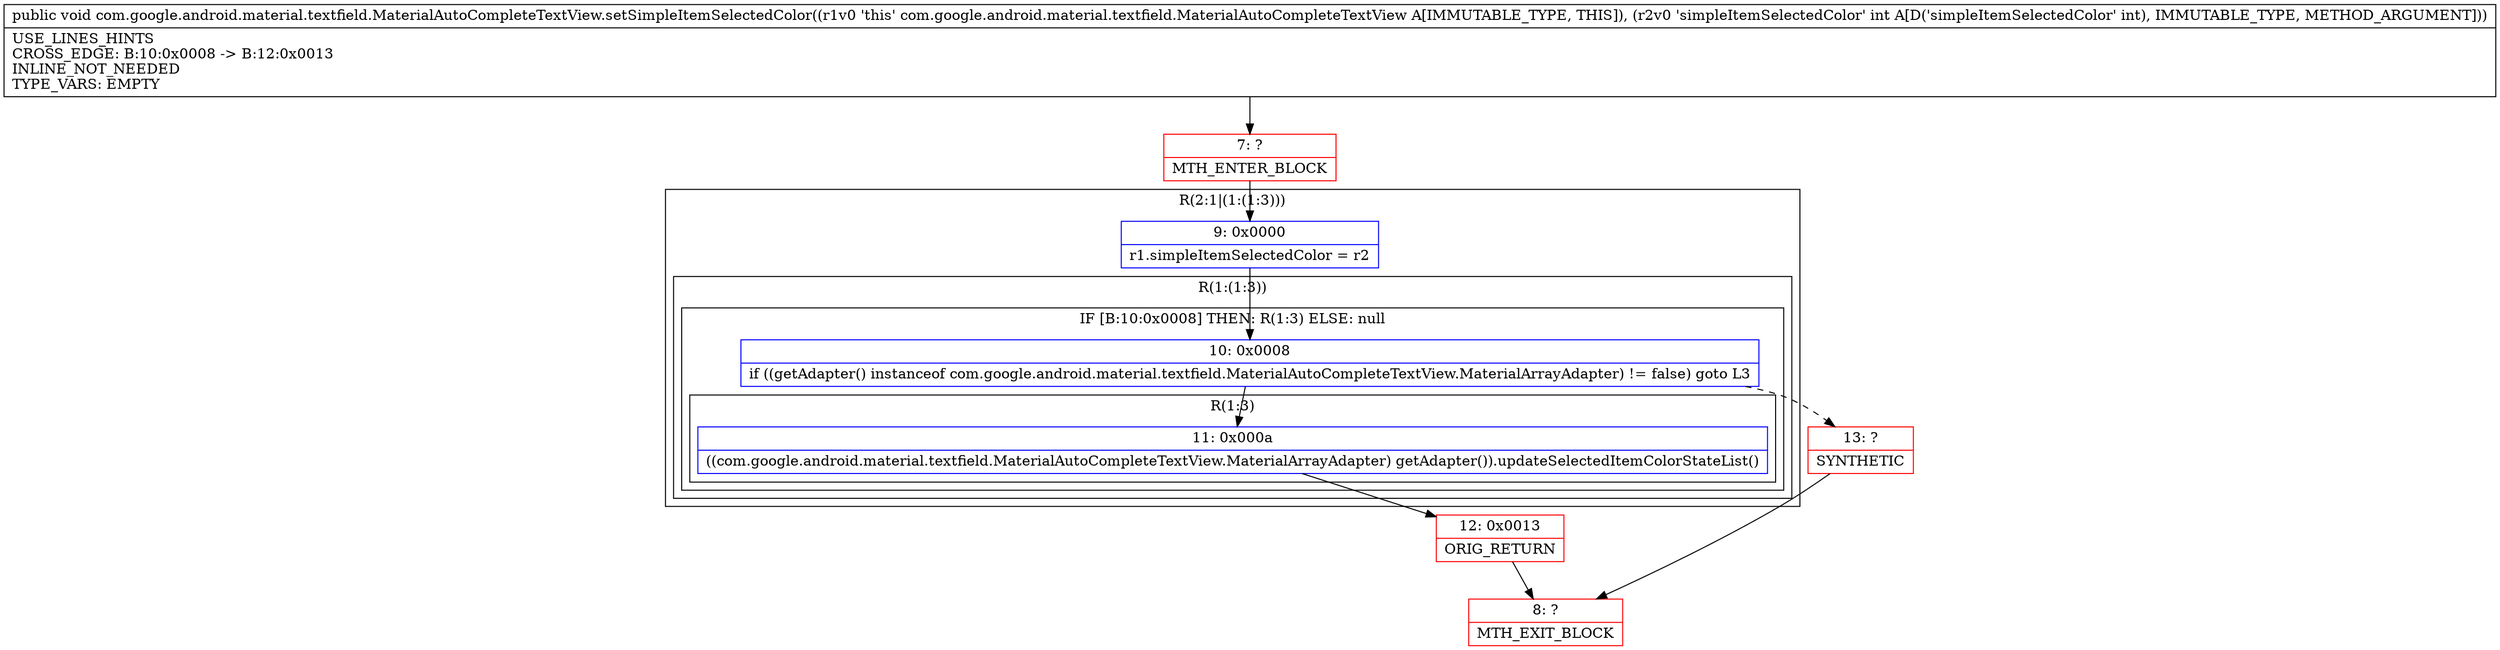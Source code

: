 digraph "CFG forcom.google.android.material.textfield.MaterialAutoCompleteTextView.setSimpleItemSelectedColor(I)V" {
subgraph cluster_Region_1906271429 {
label = "R(2:1|(1:(1:3)))";
node [shape=record,color=blue];
Node_9 [shape=record,label="{9\:\ 0x0000|r1.simpleItemSelectedColor = r2\l}"];
subgraph cluster_Region_562493556 {
label = "R(1:(1:3))";
node [shape=record,color=blue];
subgraph cluster_IfRegion_1400294813 {
label = "IF [B:10:0x0008] THEN: R(1:3) ELSE: null";
node [shape=record,color=blue];
Node_10 [shape=record,label="{10\:\ 0x0008|if ((getAdapter() instanceof com.google.android.material.textfield.MaterialAutoCompleteTextView.MaterialArrayAdapter) != false) goto L3\l}"];
subgraph cluster_Region_562906201 {
label = "R(1:3)";
node [shape=record,color=blue];
Node_11 [shape=record,label="{11\:\ 0x000a|((com.google.android.material.textfield.MaterialAutoCompleteTextView.MaterialArrayAdapter) getAdapter()).updateSelectedItemColorStateList()\l}"];
}
}
}
}
Node_7 [shape=record,color=red,label="{7\:\ ?|MTH_ENTER_BLOCK\l}"];
Node_12 [shape=record,color=red,label="{12\:\ 0x0013|ORIG_RETURN\l}"];
Node_8 [shape=record,color=red,label="{8\:\ ?|MTH_EXIT_BLOCK\l}"];
Node_13 [shape=record,color=red,label="{13\:\ ?|SYNTHETIC\l}"];
MethodNode[shape=record,label="{public void com.google.android.material.textfield.MaterialAutoCompleteTextView.setSimpleItemSelectedColor((r1v0 'this' com.google.android.material.textfield.MaterialAutoCompleteTextView A[IMMUTABLE_TYPE, THIS]), (r2v0 'simpleItemSelectedColor' int A[D('simpleItemSelectedColor' int), IMMUTABLE_TYPE, METHOD_ARGUMENT]))  | USE_LINES_HINTS\lCROSS_EDGE: B:10:0x0008 \-\> B:12:0x0013\lINLINE_NOT_NEEDED\lTYPE_VARS: EMPTY\l}"];
MethodNode -> Node_7;Node_9 -> Node_10;
Node_10 -> Node_11;
Node_10 -> Node_13[style=dashed];
Node_11 -> Node_12;
Node_7 -> Node_9;
Node_12 -> Node_8;
Node_13 -> Node_8;
}

